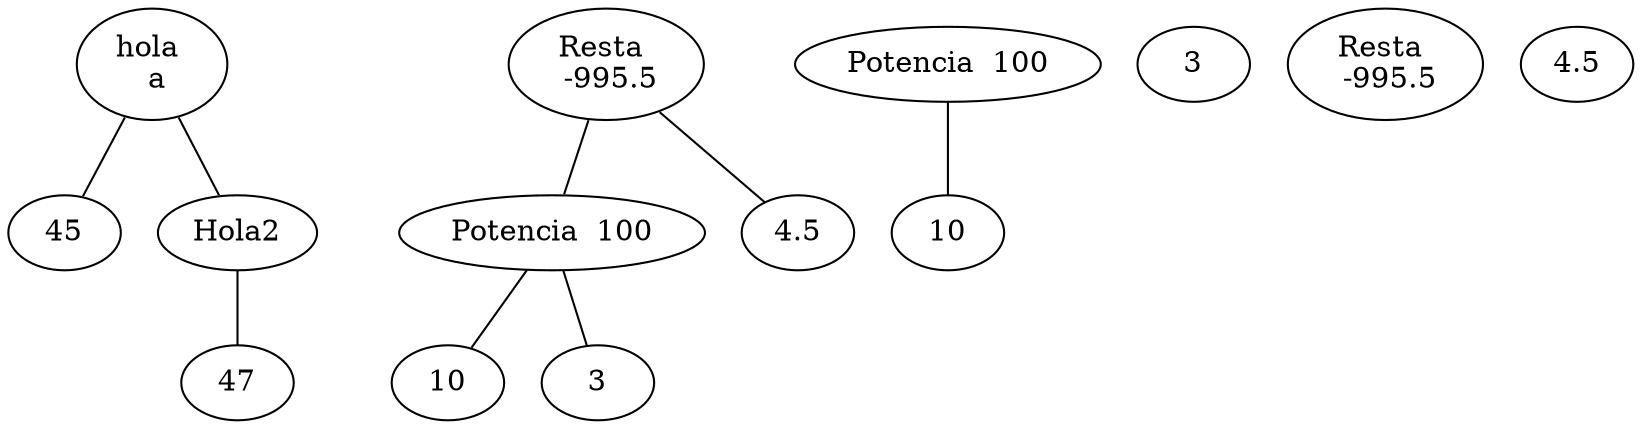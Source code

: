 graph{
    subgraph arbol1 {
    "hola \n a" -- "45"
    "hola \n a" -- "Hola2"--"47" 
     n1 [label = "Potencia  100"]
    n1--n2
    n2 [label = 10]    
    n3 [label = 3]
    n4 [label = "Resta \n -995.5"]
    n5 [label = 4.5]
    
    }
    subgraph arbol2{
        n6 [label = "Potencia  100"]
    n6--n7
    n7 [label = 10]    
    n8 [label = 3]
    n9 [label = "Resta \n -995.5"]
    n10 [label = 4.5]
    }

    n4 -- n1
    n4 -- n5
   
    n1 -- n3
}